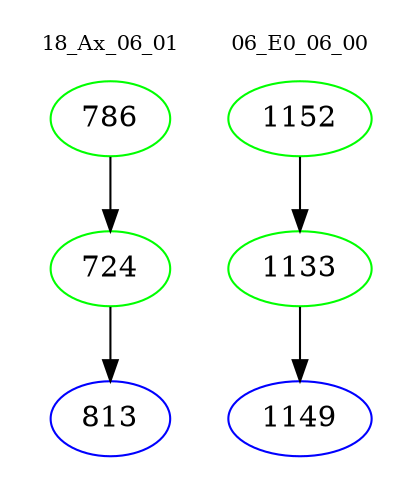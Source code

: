 digraph{
subgraph cluster_0 {
color = white
label = "18_Ax_06_01";
fontsize=10;
T0_786 [label="786", color="green"]
T0_786 -> T0_724 [color="black"]
T0_724 [label="724", color="green"]
T0_724 -> T0_813 [color="black"]
T0_813 [label="813", color="blue"]
}
subgraph cluster_1 {
color = white
label = "06_E0_06_00";
fontsize=10;
T1_1152 [label="1152", color="green"]
T1_1152 -> T1_1133 [color="black"]
T1_1133 [label="1133", color="green"]
T1_1133 -> T1_1149 [color="black"]
T1_1149 [label="1149", color="blue"]
}
}
